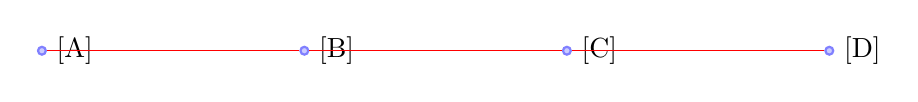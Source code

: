 		\tikzstyle{place}=[circle,draw=blue!50,fill=blue!20,thick,inner sep=1pt]
		\begin{tikzpicture}[>=stealth,looseness=.5,auto])
			%NODES-------------------------------------------------------------
			\node (A) at (0.0,0) [place, label=right:{[A]}] {};
			\node (B) at (3.333,0) [place, label=right:{[B]}] {};
			\node (C) at (6.667,0) [place, label=right:{[C]}] {};
			\node (D) at (10.0,0) [place, label=right:{[D]}] {};
			%CONNECTIONS-------------------------------------------------------
			\draw [red] (A) -- (B) ;
			\draw [red] (B) -- (C) ;
			\draw [red] (C) -- (D) ;
		\end{tikzpicture}


